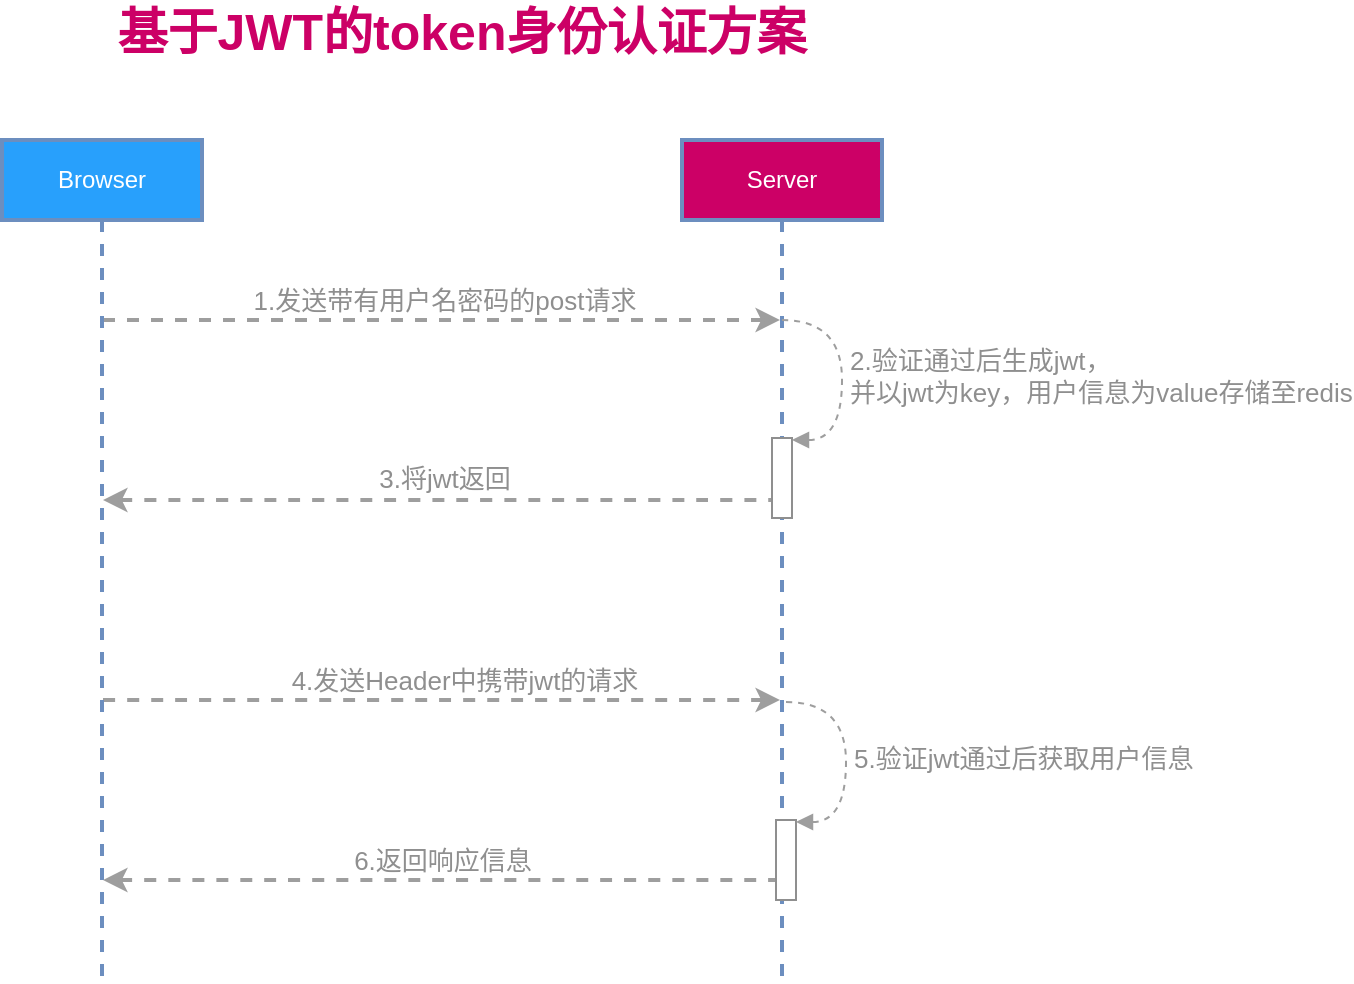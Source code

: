 <mxfile version="20.5.1" type="github">
  <diagram id="5Tx3TCXnyt9OSKzZZrrE" name="第 1 页">
    <mxGraphModel dx="1422" dy="762" grid="0" gridSize="10" guides="1" tooltips="1" connect="1" arrows="1" fold="1" page="1" pageScale="1" pageWidth="827" pageHeight="1169" math="0" shadow="0">
      <root>
        <mxCell id="0" />
        <mxCell id="1" parent="0" />
        <mxCell id="flxkLxOHi36lx1edua9F-4" style="edgeStyle=orthogonalEdgeStyle;rounded=0;orthogonalLoop=1;jettySize=auto;html=1;fontSize=25;fontColor=#CC0066;dashed=1;strokeColor=#9E9E9E;strokeWidth=2;" edge="1" parent="1" source="flxkLxOHi36lx1edua9F-1" target="flxkLxOHi36lx1edua9F-2">
          <mxGeometry relative="1" as="geometry">
            <Array as="points">
              <mxPoint x="360" y="200" />
              <mxPoint x="360" y="200" />
            </Array>
          </mxGeometry>
        </mxCell>
        <mxCell id="flxkLxOHi36lx1edua9F-5" value="1.发送带有用户名密码的post请求" style="edgeLabel;html=1;align=center;verticalAlign=middle;resizable=0;points=[];fontSize=13;fontColor=#8F8F8F;" vertex="1" connectable="0" parent="flxkLxOHi36lx1edua9F-4">
          <mxGeometry x="-0.274" relative="1" as="geometry">
            <mxPoint x="47" y="-10" as="offset" />
          </mxGeometry>
        </mxCell>
        <mxCell id="flxkLxOHi36lx1edua9F-12" style="edgeStyle=orthogonalEdgeStyle;curved=1;rounded=0;orthogonalLoop=1;jettySize=auto;html=1;dashed=1;strokeColor=#9E9E9E;fontSize=13;fontColor=#8F8F8F;strokeWidth=2;" edge="1" parent="1" source="flxkLxOHi36lx1edua9F-1" target="flxkLxOHi36lx1edua9F-2">
          <mxGeometry relative="1" as="geometry">
            <Array as="points">
              <mxPoint x="370" y="390" />
              <mxPoint x="370" y="390" />
            </Array>
          </mxGeometry>
        </mxCell>
        <mxCell id="flxkLxOHi36lx1edua9F-13" value="4.发送Header中携带jwt的请求" style="edgeLabel;html=1;align=center;verticalAlign=middle;resizable=0;points=[];fontSize=13;fontColor=#8F8F8F;" vertex="1" connectable="0" parent="flxkLxOHi36lx1edua9F-12">
          <mxGeometry x="0.073" y="3" relative="1" as="geometry">
            <mxPoint x="-1" y="-7" as="offset" />
          </mxGeometry>
        </mxCell>
        <mxCell id="flxkLxOHi36lx1edua9F-1" value="Browser" style="shape=umlLifeline;perimeter=lifelinePerimeter;whiteSpace=wrap;html=1;container=1;collapsible=0;recursiveResize=0;outlineConnect=0;fillColor=#28A0FC;strokeColor=#6c8ebf;fontColor=#FFFFFF;strokeWidth=2;" vertex="1" parent="1">
          <mxGeometry x="140" y="110" width="100" height="420" as="geometry" />
        </mxCell>
        <mxCell id="flxkLxOHi36lx1edua9F-10" style="edgeStyle=orthogonalEdgeStyle;curved=1;rounded=0;orthogonalLoop=1;jettySize=auto;html=1;dashed=1;strokeColor=#9E9E9E;fontSize=13;fontColor=#8F8F8F;strokeWidth=2;" edge="1" parent="1" source="flxkLxOHi36lx1edua9F-2" target="flxkLxOHi36lx1edua9F-1">
          <mxGeometry relative="1" as="geometry">
            <Array as="points">
              <mxPoint x="390" y="290" />
              <mxPoint x="390" y="290" />
            </Array>
          </mxGeometry>
        </mxCell>
        <mxCell id="flxkLxOHi36lx1edua9F-11" value="3.将jwt返回" style="edgeLabel;html=1;align=center;verticalAlign=middle;resizable=0;points=[];fontSize=13;fontColor=#8F8F8F;" vertex="1" connectable="0" parent="flxkLxOHi36lx1edua9F-10">
          <mxGeometry x="-0.138" relative="1" as="geometry">
            <mxPoint x="-22" y="-11" as="offset" />
          </mxGeometry>
        </mxCell>
        <mxCell id="flxkLxOHi36lx1edua9F-16" style="edgeStyle=orthogonalEdgeStyle;curved=1;rounded=0;orthogonalLoop=1;jettySize=auto;html=1;dashed=1;strokeColor=#9E9E9E;fontSize=13;fontColor=#8F8F8F;strokeWidth=2;" edge="1" parent="1" source="flxkLxOHi36lx1edua9F-2" target="flxkLxOHi36lx1edua9F-1">
          <mxGeometry relative="1" as="geometry">
            <Array as="points">
              <mxPoint x="370" y="480" />
              <mxPoint x="370" y="480" />
            </Array>
          </mxGeometry>
        </mxCell>
        <mxCell id="flxkLxOHi36lx1edua9F-17" value="6.返回响应信息" style="edgeLabel;html=1;align=center;verticalAlign=middle;resizable=0;points=[];fontSize=13;fontColor=#8F8F8F;" vertex="1" connectable="0" parent="flxkLxOHi36lx1edua9F-16">
          <mxGeometry x="-0.121" relative="1" as="geometry">
            <mxPoint x="-20" y="-10" as="offset" />
          </mxGeometry>
        </mxCell>
        <mxCell id="flxkLxOHi36lx1edua9F-2" value="Server" style="shape=umlLifeline;perimeter=lifelinePerimeter;whiteSpace=wrap;html=1;container=1;collapsible=0;recursiveResize=0;outlineConnect=0;fillColor=#CC0066;strokeColor=#6c8ebf;fontColor=#FFFFFF;strokeWidth=2;" vertex="1" parent="1">
          <mxGeometry x="480" y="110" width="100" height="420" as="geometry" />
        </mxCell>
        <mxCell id="flxkLxOHi36lx1edua9F-8" value="" style="html=1;points=[];perimeter=orthogonalPerimeter;fontSize=13;fontColor=#8F8F8F;fillColor=#FFFFFF;strokeColor=#8F8F8F;" vertex="1" parent="flxkLxOHi36lx1edua9F-2">
          <mxGeometry x="45" y="149" width="10" height="40" as="geometry" />
        </mxCell>
        <mxCell id="flxkLxOHi36lx1edua9F-9" value="2.验证通过后生成jwt，&lt;br&gt;并以jwt为key，用户信息为value存储至redis" style="edgeStyle=orthogonalEdgeStyle;html=1;align=left;spacingLeft=2;endArrow=block;rounded=0;entryX=1;entryY=0;dashed=1;strokeColor=#9E9E9E;fontSize=13;fontColor=#8F8F8F;curved=1;" edge="1" parent="flxkLxOHi36lx1edua9F-2">
          <mxGeometry relative="1" as="geometry">
            <mxPoint x="50" y="90" as="sourcePoint" />
            <Array as="points">
              <mxPoint x="80" y="90" />
              <mxPoint x="80" y="150" />
            </Array>
            <mxPoint x="55" y="150" as="targetPoint" />
          </mxGeometry>
        </mxCell>
        <mxCell id="flxkLxOHi36lx1edua9F-14" value="" style="html=1;points=[];perimeter=orthogonalPerimeter;fontSize=13;fontColor=#8F8F8F;fillColor=#FFFFFF;strokeColor=#8F8F8F;" vertex="1" parent="flxkLxOHi36lx1edua9F-2">
          <mxGeometry x="47" y="340" width="10" height="40" as="geometry" />
        </mxCell>
        <mxCell id="flxkLxOHi36lx1edua9F-15" value="5.验证jwt通过后获取用户信息" style="edgeStyle=orthogonalEdgeStyle;html=1;align=left;spacingLeft=2;endArrow=block;rounded=0;entryX=1;entryY=0;dashed=1;strokeColor=#9E9E9E;fontSize=13;fontColor=#8F8F8F;curved=1;" edge="1" parent="flxkLxOHi36lx1edua9F-2">
          <mxGeometry relative="1" as="geometry">
            <mxPoint x="52" y="281" as="sourcePoint" />
            <Array as="points">
              <mxPoint x="82" y="281" />
              <mxPoint x="82" y="341" />
            </Array>
            <mxPoint x="57" y="341" as="targetPoint" />
          </mxGeometry>
        </mxCell>
        <mxCell id="flxkLxOHi36lx1edua9F-3" value="基于JWT的token身份认证方案" style="text;html=1;strokeColor=none;fillColor=none;align=center;verticalAlign=middle;whiteSpace=wrap;rounded=0;fontColor=#CC0066;fontSize=25;fontStyle=1" vertex="1" parent="1">
          <mxGeometry x="190" y="40" width="360" height="30" as="geometry" />
        </mxCell>
      </root>
    </mxGraphModel>
  </diagram>
</mxfile>
